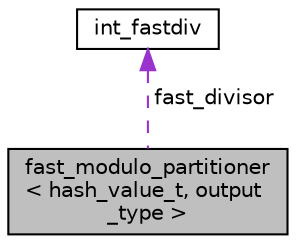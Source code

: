 digraph "fast_modulo_partitioner&lt; hash_value_t, output_type &gt;"
{
  edge [fontname="Helvetica",fontsize="10",labelfontname="Helvetica",labelfontsize="10"];
  node [fontname="Helvetica",fontsize="10",shape=record];
  Node1 [label="fast_modulo_partitioner\l\< hash_value_t, output\l_type \>",height=0.2,width=0.4,color="black", fillcolor="grey75", style="filled", fontcolor="black"];
  Node2 -> Node1 [dir="back",color="darkorchid3",fontsize="10",style="dashed",label=" fast_divisor" ,fontname="Helvetica"];
  Node2 [label="int_fastdiv",height=0.2,width=0.4,color="black", fillcolor="white", style="filled",URL="$classint__fastdiv.html"];
}
